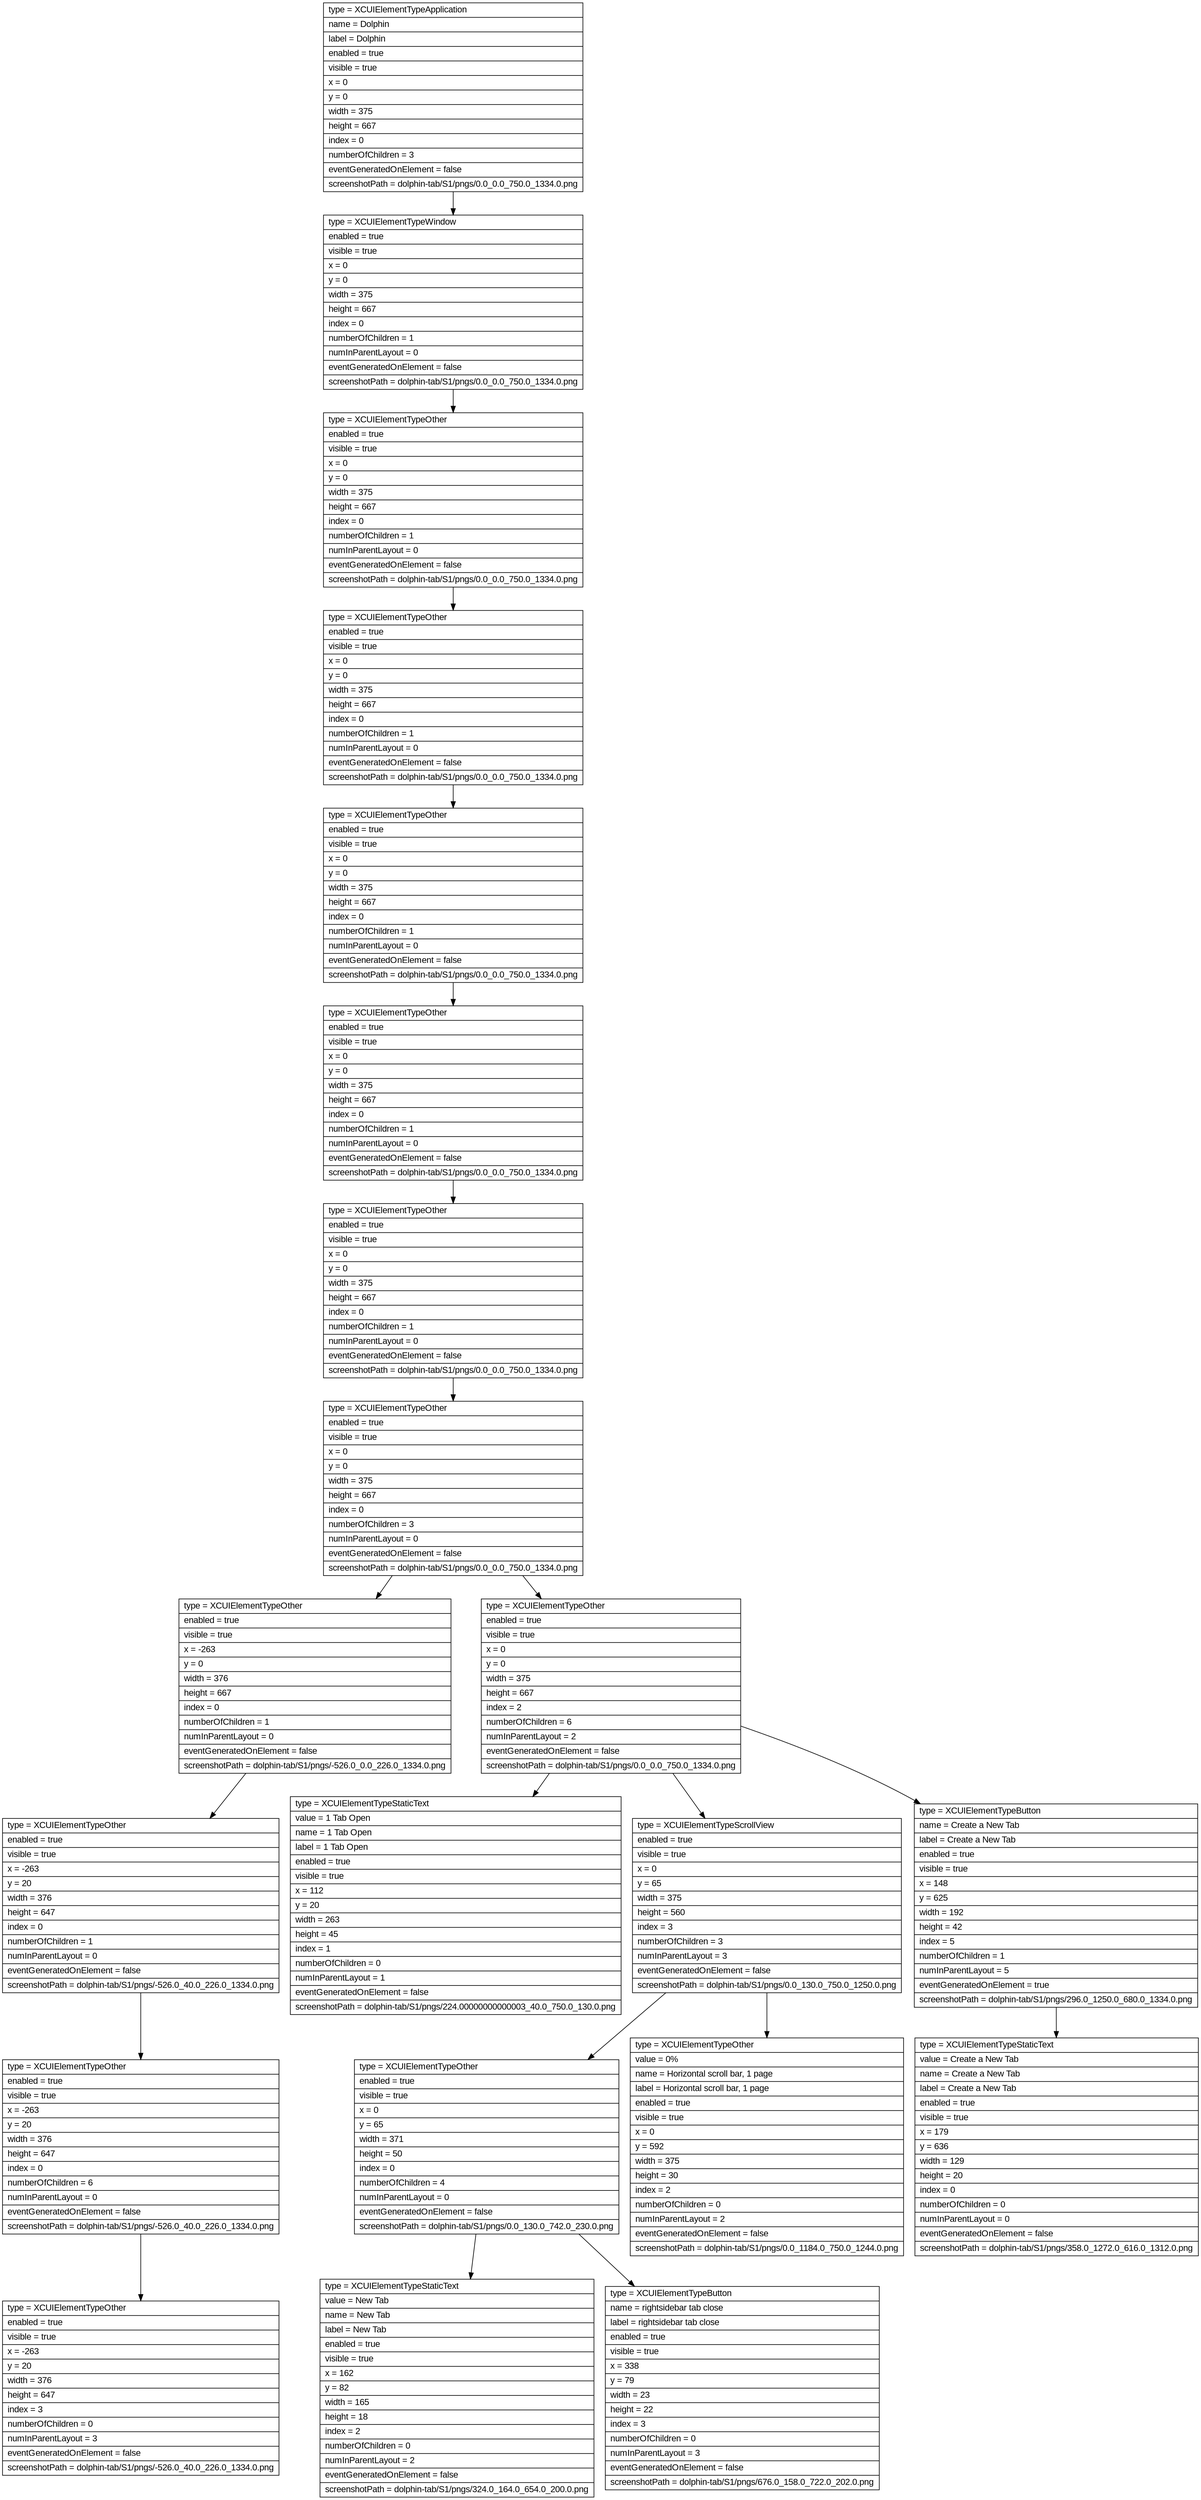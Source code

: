 digraph Layout {

	node [shape=record fontname=Arial];

	0	[label="{type = XCUIElementTypeApplication\l|name = Dolphin\l|label = Dolphin\l|enabled = true\l|visible = true\l|x = 0\l|y = 0\l|width = 375\l|height = 667\l|index = 0\l|numberOfChildren = 3\l|eventGeneratedOnElement = false \l|screenshotPath = dolphin-tab/S1/pngs/0.0_0.0_750.0_1334.0.png\l}"]
	1	[label="{type = XCUIElementTypeWindow\l|enabled = true\l|visible = true\l|x = 0\l|y = 0\l|width = 375\l|height = 667\l|index = 0\l|numberOfChildren = 1\l|numInParentLayout = 0\l|eventGeneratedOnElement = false \l|screenshotPath = dolphin-tab/S1/pngs/0.0_0.0_750.0_1334.0.png\l}"]
	2	[label="{type = XCUIElementTypeOther\l|enabled = true\l|visible = true\l|x = 0\l|y = 0\l|width = 375\l|height = 667\l|index = 0\l|numberOfChildren = 1\l|numInParentLayout = 0\l|eventGeneratedOnElement = false \l|screenshotPath = dolphin-tab/S1/pngs/0.0_0.0_750.0_1334.0.png\l}"]
	3	[label="{type = XCUIElementTypeOther\l|enabled = true\l|visible = true\l|x = 0\l|y = 0\l|width = 375\l|height = 667\l|index = 0\l|numberOfChildren = 1\l|numInParentLayout = 0\l|eventGeneratedOnElement = false \l|screenshotPath = dolphin-tab/S1/pngs/0.0_0.0_750.0_1334.0.png\l}"]
	4	[label="{type = XCUIElementTypeOther\l|enabled = true\l|visible = true\l|x = 0\l|y = 0\l|width = 375\l|height = 667\l|index = 0\l|numberOfChildren = 1\l|numInParentLayout = 0\l|eventGeneratedOnElement = false \l|screenshotPath = dolphin-tab/S1/pngs/0.0_0.0_750.0_1334.0.png\l}"]
	5	[label="{type = XCUIElementTypeOther\l|enabled = true\l|visible = true\l|x = 0\l|y = 0\l|width = 375\l|height = 667\l|index = 0\l|numberOfChildren = 1\l|numInParentLayout = 0\l|eventGeneratedOnElement = false \l|screenshotPath = dolphin-tab/S1/pngs/0.0_0.0_750.0_1334.0.png\l}"]
	6	[label="{type = XCUIElementTypeOther\l|enabled = true\l|visible = true\l|x = 0\l|y = 0\l|width = 375\l|height = 667\l|index = 0\l|numberOfChildren = 1\l|numInParentLayout = 0\l|eventGeneratedOnElement = false \l|screenshotPath = dolphin-tab/S1/pngs/0.0_0.0_750.0_1334.0.png\l}"]
	7	[label="{type = XCUIElementTypeOther\l|enabled = true\l|visible = true\l|x = 0\l|y = 0\l|width = 375\l|height = 667\l|index = 0\l|numberOfChildren = 3\l|numInParentLayout = 0\l|eventGeneratedOnElement = false \l|screenshotPath = dolphin-tab/S1/pngs/0.0_0.0_750.0_1334.0.png\l}"]
	8	[label="{type = XCUIElementTypeOther\l|enabled = true\l|visible = true\l|x = -263\l|y = 0\l|width = 376\l|height = 667\l|index = 0\l|numberOfChildren = 1\l|numInParentLayout = 0\l|eventGeneratedOnElement = false \l|screenshotPath = dolphin-tab/S1/pngs/-526.0_0.0_226.0_1334.0.png\l}"]
	9	[label="{type = XCUIElementTypeOther\l|enabled = true\l|visible = true\l|x = 0\l|y = 0\l|width = 375\l|height = 667\l|index = 2\l|numberOfChildren = 6\l|numInParentLayout = 2\l|eventGeneratedOnElement = false \l|screenshotPath = dolphin-tab/S1/pngs/0.0_0.0_750.0_1334.0.png\l}"]
	10	[label="{type = XCUIElementTypeOther\l|enabled = true\l|visible = true\l|x = -263\l|y = 20\l|width = 376\l|height = 647\l|index = 0\l|numberOfChildren = 1\l|numInParentLayout = 0\l|eventGeneratedOnElement = false \l|screenshotPath = dolphin-tab/S1/pngs/-526.0_40.0_226.0_1334.0.png\l}"]
	11	[label="{type = XCUIElementTypeStaticText\l|value = 1 Tab Open\l|name = 1 Tab Open\l|label = 1 Tab Open\l|enabled = true\l|visible = true\l|x = 112\l|y = 20\l|width = 263\l|height = 45\l|index = 1\l|numberOfChildren = 0\l|numInParentLayout = 1\l|eventGeneratedOnElement = false \l|screenshotPath = dolphin-tab/S1/pngs/224.00000000000003_40.0_750.0_130.0.png\l}"]
	12	[label="{type = XCUIElementTypeScrollView\l|enabled = true\l|visible = true\l|x = 0\l|y = 65\l|width = 375\l|height = 560\l|index = 3\l|numberOfChildren = 3\l|numInParentLayout = 3\l|eventGeneratedOnElement = false \l|screenshotPath = dolphin-tab/S1/pngs/0.0_130.0_750.0_1250.0.png\l}"]
	13	[label="{type = XCUIElementTypeButton\l|name = Create a New Tab\l|label = Create a New Tab\l|enabled = true\l|visible = true\l|x = 148\l|y = 625\l|width = 192\l|height = 42\l|index = 5\l|numberOfChildren = 1\l|numInParentLayout = 5\l|eventGeneratedOnElement = true \l|screenshotPath = dolphin-tab/S1/pngs/296.0_1250.0_680.0_1334.0.png\l}"]
	14	[label="{type = XCUIElementTypeOther\l|enabled = true\l|visible = true\l|x = -263\l|y = 20\l|width = 376\l|height = 647\l|index = 0\l|numberOfChildren = 6\l|numInParentLayout = 0\l|eventGeneratedOnElement = false \l|screenshotPath = dolphin-tab/S1/pngs/-526.0_40.0_226.0_1334.0.png\l}"]
	15	[label="{type = XCUIElementTypeOther\l|enabled = true\l|visible = true\l|x = 0\l|y = 65\l|width = 371\l|height = 50\l|index = 0\l|numberOfChildren = 4\l|numInParentLayout = 0\l|eventGeneratedOnElement = false \l|screenshotPath = dolphin-tab/S1/pngs/0.0_130.0_742.0_230.0.png\l}"]
	16	[label="{type = XCUIElementTypeOther\l|value = 0%\l|name = Horizontal scroll bar, 1 page\l|label = Horizontal scroll bar, 1 page\l|enabled = true\l|visible = true\l|x = 0\l|y = 592\l|width = 375\l|height = 30\l|index = 2\l|numberOfChildren = 0\l|numInParentLayout = 2\l|eventGeneratedOnElement = false \l|screenshotPath = dolphin-tab/S1/pngs/0.0_1184.0_750.0_1244.0.png\l}"]
	17	[label="{type = XCUIElementTypeStaticText\l|value = Create a New Tab\l|name = Create a New Tab\l|label = Create a New Tab\l|enabled = true\l|visible = true\l|x = 179\l|y = 636\l|width = 129\l|height = 20\l|index = 0\l|numberOfChildren = 0\l|numInParentLayout = 0\l|eventGeneratedOnElement = false \l|screenshotPath = dolphin-tab/S1/pngs/358.0_1272.0_616.0_1312.0.png\l}"]
	18	[label="{type = XCUIElementTypeOther\l|enabled = true\l|visible = true\l|x = -263\l|y = 20\l|width = 376\l|height = 647\l|index = 3\l|numberOfChildren = 0\l|numInParentLayout = 3\l|eventGeneratedOnElement = false \l|screenshotPath = dolphin-tab/S1/pngs/-526.0_40.0_226.0_1334.0.png\l}"]
	19	[label="{type = XCUIElementTypeStaticText\l|value = New Tab\l|name = New Tab\l|label = New Tab\l|enabled = true\l|visible = true\l|x = 162\l|y = 82\l|width = 165\l|height = 18\l|index = 2\l|numberOfChildren = 0\l|numInParentLayout = 2\l|eventGeneratedOnElement = false \l|screenshotPath = dolphin-tab/S1/pngs/324.0_164.0_654.0_200.0.png\l}"]
	20	[label="{type = XCUIElementTypeButton\l|name = rightsidebar tab close\l|label = rightsidebar tab close\l|enabled = true\l|visible = true\l|x = 338\l|y = 79\l|width = 23\l|height = 22\l|index = 3\l|numberOfChildren = 0\l|numInParentLayout = 3\l|eventGeneratedOnElement = false \l|screenshotPath = dolphin-tab/S1/pngs/676.0_158.0_722.0_202.0.png\l}"]


	0 -> 1
	1 -> 2
	2 -> 3
	3 -> 4
	4 -> 5
	5 -> 6
	6 -> 7
	7 -> 8
	7 -> 9
	8 -> 10
	9 -> 11
	9 -> 12
	9 -> 13
	10 -> 14
	12 -> 15
	12 -> 16
	13 -> 17
	14 -> 18
	15 -> 19
	15 -> 20


}